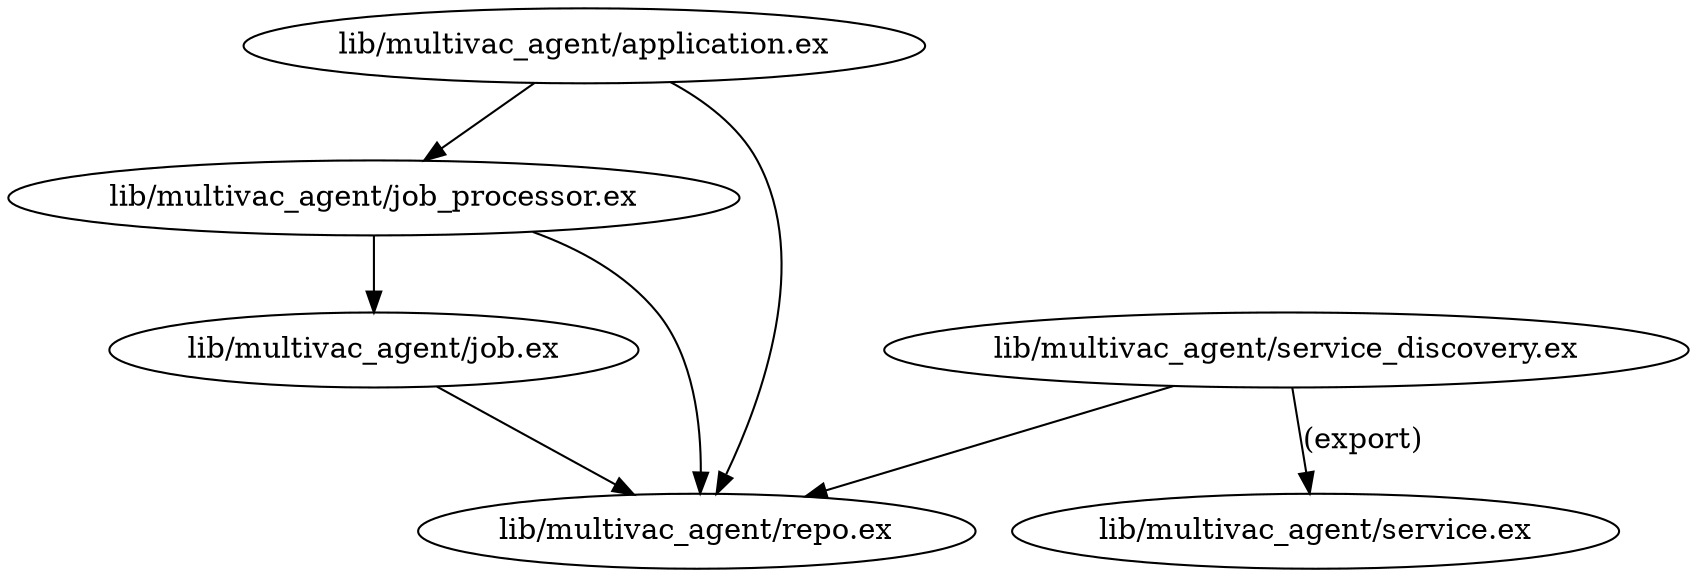 digraph "xref graph" {
  "lib/multivac_agent/application.ex"
  "lib/multivac_agent/application.ex" -> "lib/multivac_agent/job_processor.ex"
  "lib/multivac_agent/job_processor.ex" -> "lib/multivac_agent/job.ex"
  "lib/multivac_agent/job.ex" -> "lib/multivac_agent/repo.ex"
  "lib/multivac_agent/job_processor.ex" -> "lib/multivac_agent/repo.ex"
  "lib/multivac_agent/application.ex" -> "lib/multivac_agent/repo.ex"
  "lib/multivac_agent/job.ex"
  "lib/multivac_agent/job_processor.ex"
  "lib/multivac_agent/repo.ex"
  "lib/multivac_agent/service.ex"
  "lib/multivac_agent/service_discovery.ex"
  "lib/multivac_agent/service_discovery.ex" -> "lib/multivac_agent/repo.ex"
  "lib/multivac_agent/service_discovery.ex" -> "lib/multivac_agent/service.ex" [label="(export)"]
}
